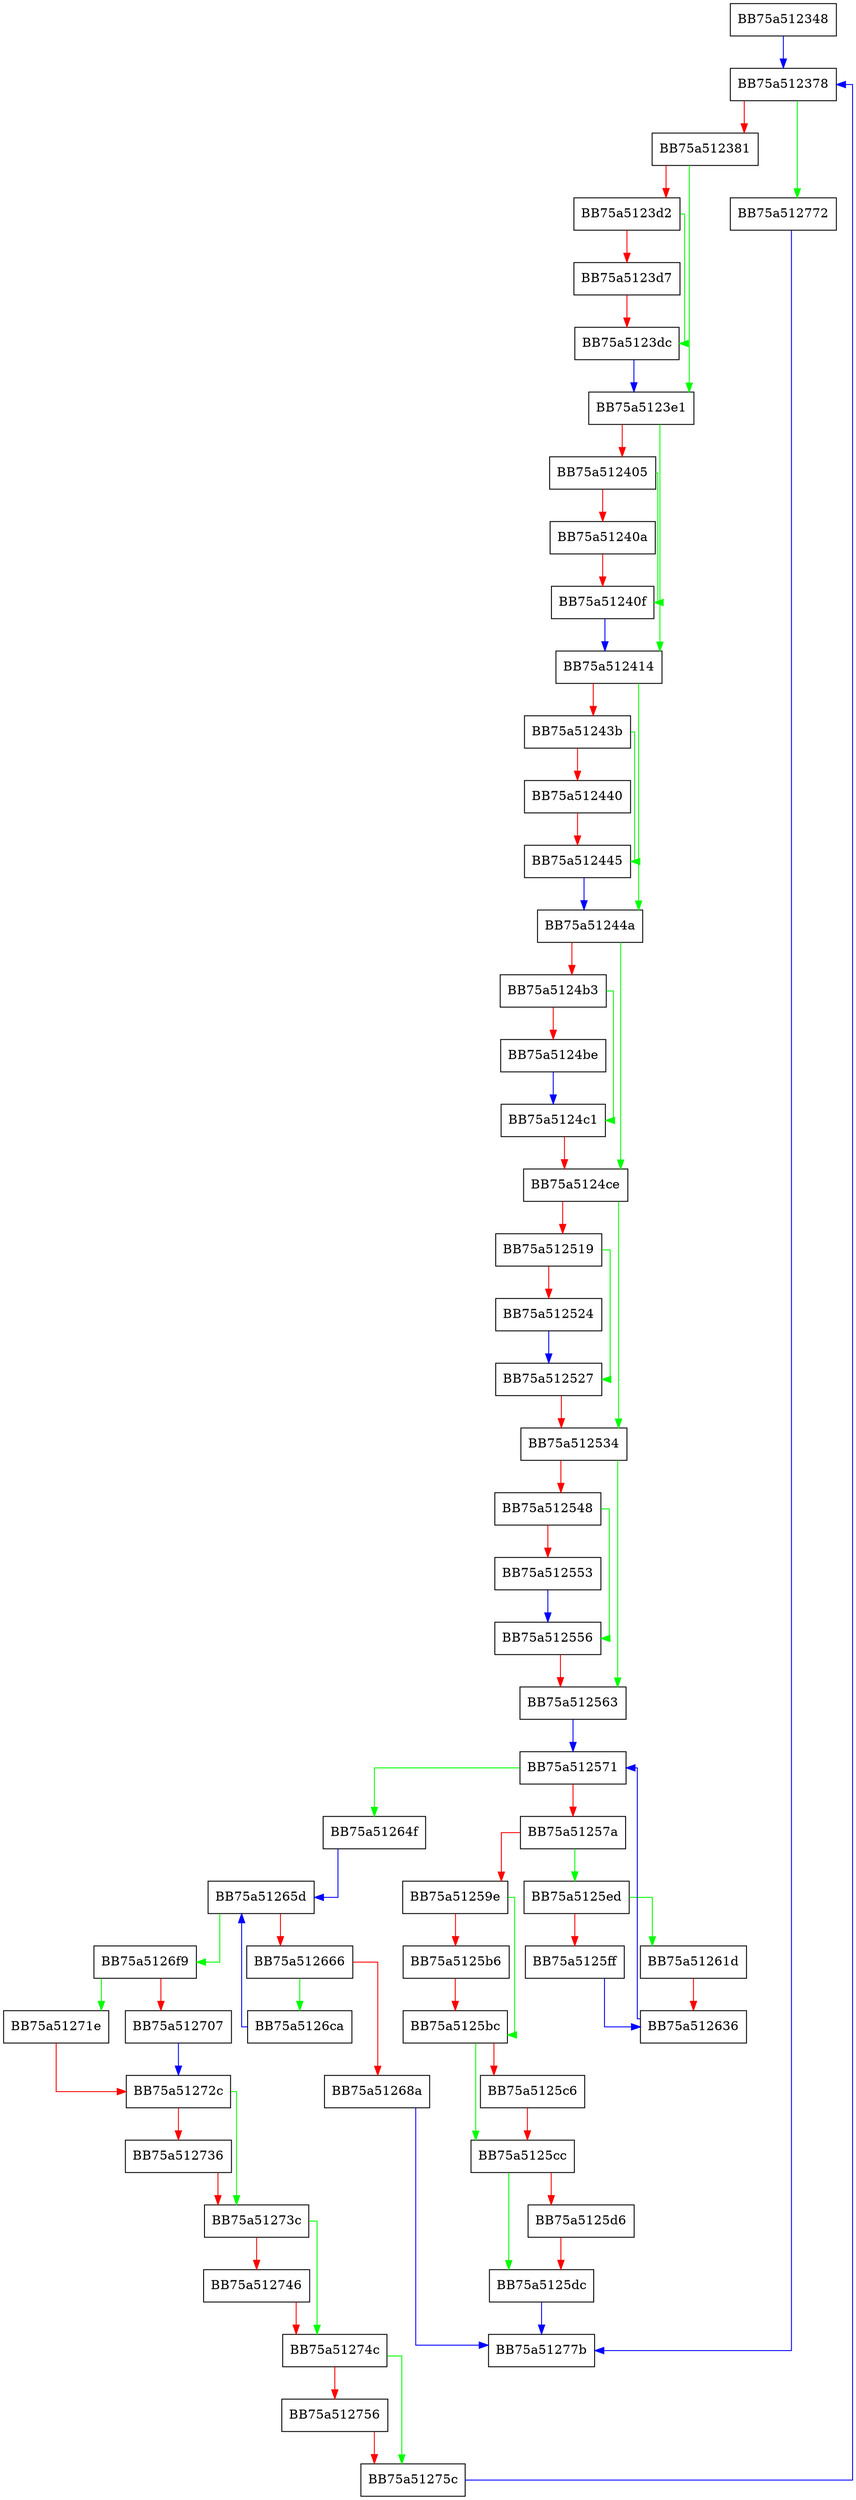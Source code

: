 digraph populateSigInfoFromValidateTrustSigData {
  node [shape="box"];
  graph [splines=ortho];
  BB75a512348 -> BB75a512378 [color="blue"];
  BB75a512378 -> BB75a512772 [color="green"];
  BB75a512378 -> BB75a512381 [color="red"];
  BB75a512381 -> BB75a5123e1 [color="green"];
  BB75a512381 -> BB75a5123d2 [color="red"];
  BB75a5123d2 -> BB75a5123dc [color="green"];
  BB75a5123d2 -> BB75a5123d7 [color="red"];
  BB75a5123d7 -> BB75a5123dc [color="red"];
  BB75a5123dc -> BB75a5123e1 [color="blue"];
  BB75a5123e1 -> BB75a512414 [color="green"];
  BB75a5123e1 -> BB75a512405 [color="red"];
  BB75a512405 -> BB75a51240f [color="green"];
  BB75a512405 -> BB75a51240a [color="red"];
  BB75a51240a -> BB75a51240f [color="red"];
  BB75a51240f -> BB75a512414 [color="blue"];
  BB75a512414 -> BB75a51244a [color="green"];
  BB75a512414 -> BB75a51243b [color="red"];
  BB75a51243b -> BB75a512445 [color="green"];
  BB75a51243b -> BB75a512440 [color="red"];
  BB75a512440 -> BB75a512445 [color="red"];
  BB75a512445 -> BB75a51244a [color="blue"];
  BB75a51244a -> BB75a5124ce [color="green"];
  BB75a51244a -> BB75a5124b3 [color="red"];
  BB75a5124b3 -> BB75a5124c1 [color="green"];
  BB75a5124b3 -> BB75a5124be [color="red"];
  BB75a5124be -> BB75a5124c1 [color="blue"];
  BB75a5124c1 -> BB75a5124ce [color="red"];
  BB75a5124ce -> BB75a512534 [color="green"];
  BB75a5124ce -> BB75a512519 [color="red"];
  BB75a512519 -> BB75a512527 [color="green"];
  BB75a512519 -> BB75a512524 [color="red"];
  BB75a512524 -> BB75a512527 [color="blue"];
  BB75a512527 -> BB75a512534 [color="red"];
  BB75a512534 -> BB75a512563 [color="green"];
  BB75a512534 -> BB75a512548 [color="red"];
  BB75a512548 -> BB75a512556 [color="green"];
  BB75a512548 -> BB75a512553 [color="red"];
  BB75a512553 -> BB75a512556 [color="blue"];
  BB75a512556 -> BB75a512563 [color="red"];
  BB75a512563 -> BB75a512571 [color="blue"];
  BB75a512571 -> BB75a51264f [color="green"];
  BB75a512571 -> BB75a51257a [color="red"];
  BB75a51257a -> BB75a5125ed [color="green"];
  BB75a51257a -> BB75a51259e [color="red"];
  BB75a51259e -> BB75a5125bc [color="green"];
  BB75a51259e -> BB75a5125b6 [color="red"];
  BB75a5125b6 -> BB75a5125bc [color="red"];
  BB75a5125bc -> BB75a5125cc [color="green"];
  BB75a5125bc -> BB75a5125c6 [color="red"];
  BB75a5125c6 -> BB75a5125cc [color="red"];
  BB75a5125cc -> BB75a5125dc [color="green"];
  BB75a5125cc -> BB75a5125d6 [color="red"];
  BB75a5125d6 -> BB75a5125dc [color="red"];
  BB75a5125dc -> BB75a51277b [color="blue"];
  BB75a5125ed -> BB75a51261d [color="green"];
  BB75a5125ed -> BB75a5125ff [color="red"];
  BB75a5125ff -> BB75a512636 [color="blue"];
  BB75a51261d -> BB75a512636 [color="red"];
  BB75a512636 -> BB75a512571 [color="blue"];
  BB75a51264f -> BB75a51265d [color="blue"];
  BB75a51265d -> BB75a5126f9 [color="green"];
  BB75a51265d -> BB75a512666 [color="red"];
  BB75a512666 -> BB75a5126ca [color="green"];
  BB75a512666 -> BB75a51268a [color="red"];
  BB75a51268a -> BB75a51277b [color="blue"];
  BB75a5126ca -> BB75a51265d [color="blue"];
  BB75a5126f9 -> BB75a51271e [color="green"];
  BB75a5126f9 -> BB75a512707 [color="red"];
  BB75a512707 -> BB75a51272c [color="blue"];
  BB75a51271e -> BB75a51272c [color="red"];
  BB75a51272c -> BB75a51273c [color="green"];
  BB75a51272c -> BB75a512736 [color="red"];
  BB75a512736 -> BB75a51273c [color="red"];
  BB75a51273c -> BB75a51274c [color="green"];
  BB75a51273c -> BB75a512746 [color="red"];
  BB75a512746 -> BB75a51274c [color="red"];
  BB75a51274c -> BB75a51275c [color="green"];
  BB75a51274c -> BB75a512756 [color="red"];
  BB75a512756 -> BB75a51275c [color="red"];
  BB75a51275c -> BB75a512378 [color="blue"];
  BB75a512772 -> BB75a51277b [color="blue"];
}